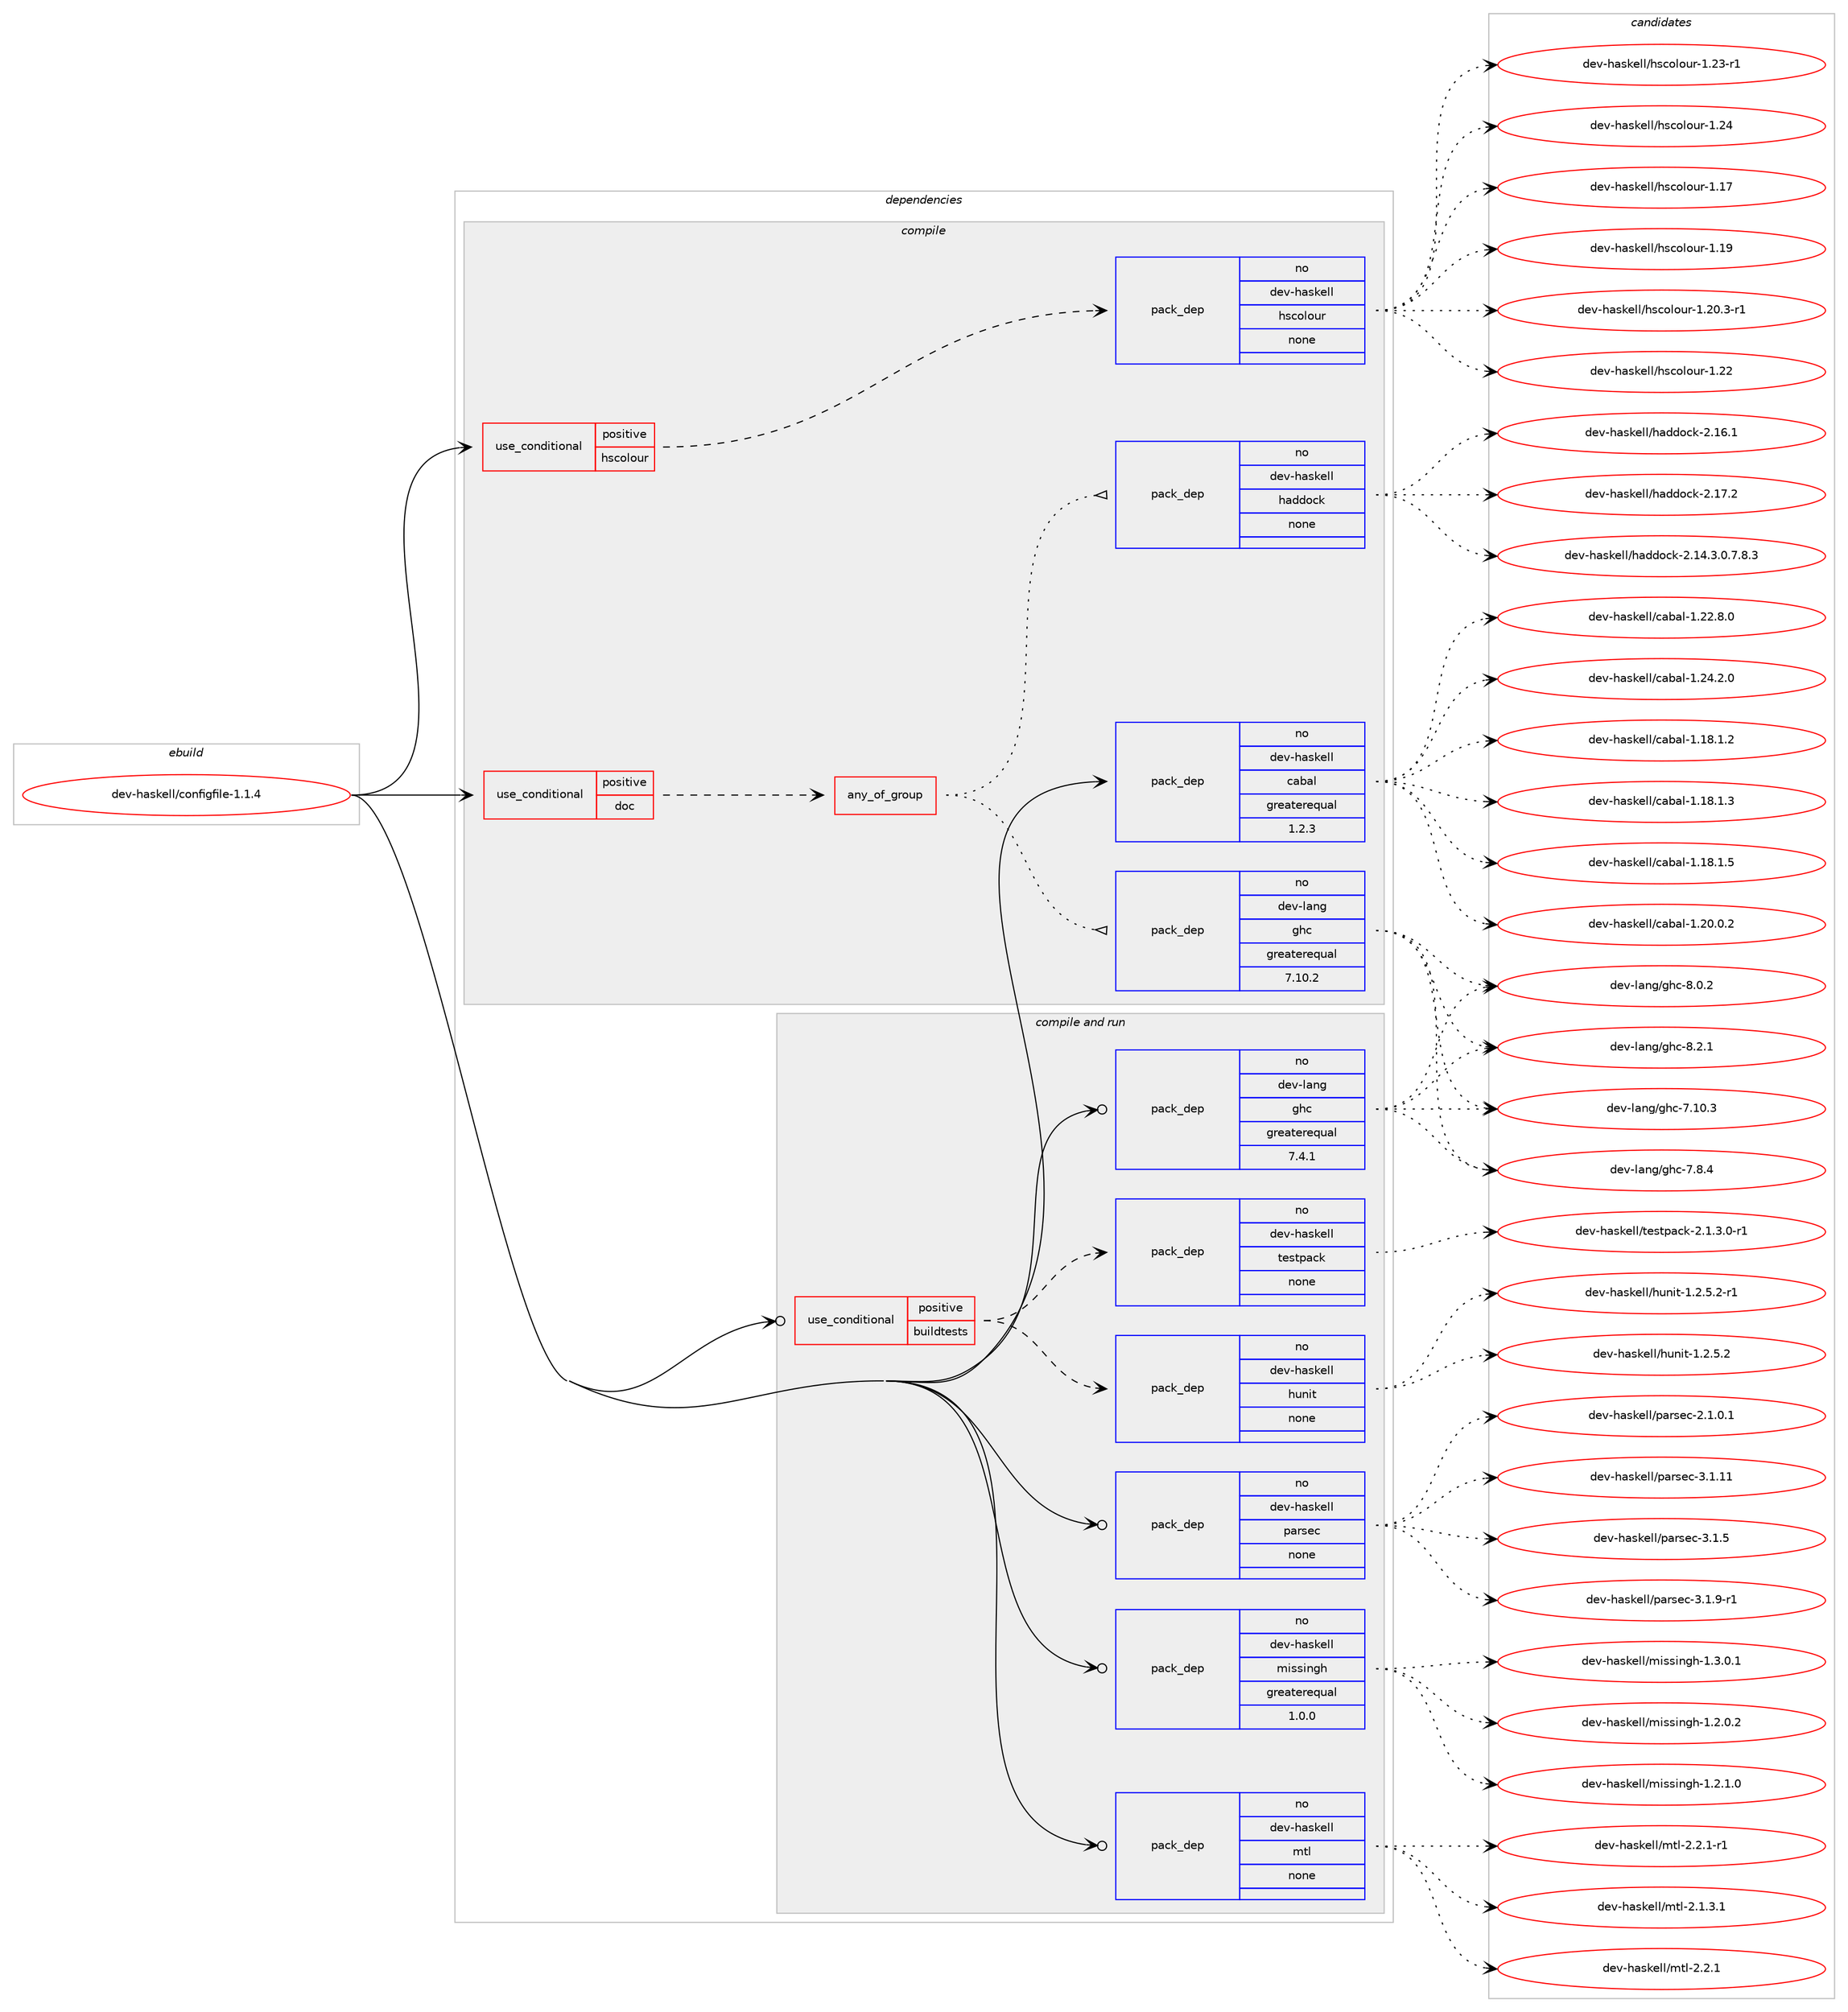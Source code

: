digraph prolog {

# *************
# Graph options
# *************

newrank=true;
concentrate=true;
compound=true;
graph [rankdir=LR,fontname=Helvetica,fontsize=10,ranksep=1.5];#, ranksep=2.5, nodesep=0.2];
edge  [arrowhead=vee];
node  [fontname=Helvetica,fontsize=10];

# **********
# The ebuild
# **********

subgraph cluster_leftcol {
color=gray;
rank=same;
label=<<i>ebuild</i>>;
id [label="dev-haskell/configfile-1.1.4", color=red, width=4, href="../dev-haskell/configfile-1.1.4.svg"];
}

# ****************
# The dependencies
# ****************

subgraph cluster_midcol {
color=gray;
label=<<i>dependencies</i>>;
subgraph cluster_compile {
fillcolor="#eeeeee";
style=filled;
label=<<i>compile</i>>;
subgraph cond18439 {
dependency77798 [label=<<TABLE BORDER="0" CELLBORDER="1" CELLSPACING="0" CELLPADDING="4"><TR><TD ROWSPAN="3" CELLPADDING="10">use_conditional</TD></TR><TR><TD>positive</TD></TR><TR><TD>doc</TD></TR></TABLE>>, shape=none, color=red];
subgraph any1821 {
dependency77799 [label=<<TABLE BORDER="0" CELLBORDER="1" CELLSPACING="0" CELLPADDING="4"><TR><TD CELLPADDING="10">any_of_group</TD></TR></TABLE>>, shape=none, color=red];subgraph pack57508 {
dependency77800 [label=<<TABLE BORDER="0" CELLBORDER="1" CELLSPACING="0" CELLPADDING="4" WIDTH="220"><TR><TD ROWSPAN="6" CELLPADDING="30">pack_dep</TD></TR><TR><TD WIDTH="110">no</TD></TR><TR><TD>dev-haskell</TD></TR><TR><TD>haddock</TD></TR><TR><TD>none</TD></TR><TR><TD></TD></TR></TABLE>>, shape=none, color=blue];
}
dependency77799:e -> dependency77800:w [weight=20,style="dotted",arrowhead="oinv"];
subgraph pack57509 {
dependency77801 [label=<<TABLE BORDER="0" CELLBORDER="1" CELLSPACING="0" CELLPADDING="4" WIDTH="220"><TR><TD ROWSPAN="6" CELLPADDING="30">pack_dep</TD></TR><TR><TD WIDTH="110">no</TD></TR><TR><TD>dev-lang</TD></TR><TR><TD>ghc</TD></TR><TR><TD>greaterequal</TD></TR><TR><TD>7.10.2</TD></TR></TABLE>>, shape=none, color=blue];
}
dependency77799:e -> dependency77801:w [weight=20,style="dotted",arrowhead="oinv"];
}
dependency77798:e -> dependency77799:w [weight=20,style="dashed",arrowhead="vee"];
}
id:e -> dependency77798:w [weight=20,style="solid",arrowhead="vee"];
subgraph cond18440 {
dependency77802 [label=<<TABLE BORDER="0" CELLBORDER="1" CELLSPACING="0" CELLPADDING="4"><TR><TD ROWSPAN="3" CELLPADDING="10">use_conditional</TD></TR><TR><TD>positive</TD></TR><TR><TD>hscolour</TD></TR></TABLE>>, shape=none, color=red];
subgraph pack57510 {
dependency77803 [label=<<TABLE BORDER="0" CELLBORDER="1" CELLSPACING="0" CELLPADDING="4" WIDTH="220"><TR><TD ROWSPAN="6" CELLPADDING="30">pack_dep</TD></TR><TR><TD WIDTH="110">no</TD></TR><TR><TD>dev-haskell</TD></TR><TR><TD>hscolour</TD></TR><TR><TD>none</TD></TR><TR><TD></TD></TR></TABLE>>, shape=none, color=blue];
}
dependency77802:e -> dependency77803:w [weight=20,style="dashed",arrowhead="vee"];
}
id:e -> dependency77802:w [weight=20,style="solid",arrowhead="vee"];
subgraph pack57511 {
dependency77804 [label=<<TABLE BORDER="0" CELLBORDER="1" CELLSPACING="0" CELLPADDING="4" WIDTH="220"><TR><TD ROWSPAN="6" CELLPADDING="30">pack_dep</TD></TR><TR><TD WIDTH="110">no</TD></TR><TR><TD>dev-haskell</TD></TR><TR><TD>cabal</TD></TR><TR><TD>greaterequal</TD></TR><TR><TD>1.2.3</TD></TR></TABLE>>, shape=none, color=blue];
}
id:e -> dependency77804:w [weight=20,style="solid",arrowhead="vee"];
}
subgraph cluster_compileandrun {
fillcolor="#eeeeee";
style=filled;
label=<<i>compile and run</i>>;
subgraph cond18441 {
dependency77805 [label=<<TABLE BORDER="0" CELLBORDER="1" CELLSPACING="0" CELLPADDING="4"><TR><TD ROWSPAN="3" CELLPADDING="10">use_conditional</TD></TR><TR><TD>positive</TD></TR><TR><TD>buildtests</TD></TR></TABLE>>, shape=none, color=red];
subgraph pack57512 {
dependency77806 [label=<<TABLE BORDER="0" CELLBORDER="1" CELLSPACING="0" CELLPADDING="4" WIDTH="220"><TR><TD ROWSPAN="6" CELLPADDING="30">pack_dep</TD></TR><TR><TD WIDTH="110">no</TD></TR><TR><TD>dev-haskell</TD></TR><TR><TD>hunit</TD></TR><TR><TD>none</TD></TR><TR><TD></TD></TR></TABLE>>, shape=none, color=blue];
}
dependency77805:e -> dependency77806:w [weight=20,style="dashed",arrowhead="vee"];
subgraph pack57513 {
dependency77807 [label=<<TABLE BORDER="0" CELLBORDER="1" CELLSPACING="0" CELLPADDING="4" WIDTH="220"><TR><TD ROWSPAN="6" CELLPADDING="30">pack_dep</TD></TR><TR><TD WIDTH="110">no</TD></TR><TR><TD>dev-haskell</TD></TR><TR><TD>testpack</TD></TR><TR><TD>none</TD></TR><TR><TD></TD></TR></TABLE>>, shape=none, color=blue];
}
dependency77805:e -> dependency77807:w [weight=20,style="dashed",arrowhead="vee"];
}
id:e -> dependency77805:w [weight=20,style="solid",arrowhead="odotvee"];
subgraph pack57514 {
dependency77808 [label=<<TABLE BORDER="0" CELLBORDER="1" CELLSPACING="0" CELLPADDING="4" WIDTH="220"><TR><TD ROWSPAN="6" CELLPADDING="30">pack_dep</TD></TR><TR><TD WIDTH="110">no</TD></TR><TR><TD>dev-haskell</TD></TR><TR><TD>missingh</TD></TR><TR><TD>greaterequal</TD></TR><TR><TD>1.0.0</TD></TR></TABLE>>, shape=none, color=blue];
}
id:e -> dependency77808:w [weight=20,style="solid",arrowhead="odotvee"];
subgraph pack57515 {
dependency77809 [label=<<TABLE BORDER="0" CELLBORDER="1" CELLSPACING="0" CELLPADDING="4" WIDTH="220"><TR><TD ROWSPAN="6" CELLPADDING="30">pack_dep</TD></TR><TR><TD WIDTH="110">no</TD></TR><TR><TD>dev-haskell</TD></TR><TR><TD>mtl</TD></TR><TR><TD>none</TD></TR><TR><TD></TD></TR></TABLE>>, shape=none, color=blue];
}
id:e -> dependency77809:w [weight=20,style="solid",arrowhead="odotvee"];
subgraph pack57516 {
dependency77810 [label=<<TABLE BORDER="0" CELLBORDER="1" CELLSPACING="0" CELLPADDING="4" WIDTH="220"><TR><TD ROWSPAN="6" CELLPADDING="30">pack_dep</TD></TR><TR><TD WIDTH="110">no</TD></TR><TR><TD>dev-haskell</TD></TR><TR><TD>parsec</TD></TR><TR><TD>none</TD></TR><TR><TD></TD></TR></TABLE>>, shape=none, color=blue];
}
id:e -> dependency77810:w [weight=20,style="solid",arrowhead="odotvee"];
subgraph pack57517 {
dependency77811 [label=<<TABLE BORDER="0" CELLBORDER="1" CELLSPACING="0" CELLPADDING="4" WIDTH="220"><TR><TD ROWSPAN="6" CELLPADDING="30">pack_dep</TD></TR><TR><TD WIDTH="110">no</TD></TR><TR><TD>dev-lang</TD></TR><TR><TD>ghc</TD></TR><TR><TD>greaterequal</TD></TR><TR><TD>7.4.1</TD></TR></TABLE>>, shape=none, color=blue];
}
id:e -> dependency77811:w [weight=20,style="solid",arrowhead="odotvee"];
}
subgraph cluster_run {
fillcolor="#eeeeee";
style=filled;
label=<<i>run</i>>;
}
}

# **************
# The candidates
# **************

subgraph cluster_choices {
rank=same;
color=gray;
label=<<i>candidates</i>>;

subgraph choice57508 {
color=black;
nodesep=1;
choice1001011184510497115107101108108471049710010011199107455046495246514648465546564651 [label="dev-haskell/haddock-2.14.3.0.7.8.3", color=red, width=4,href="../dev-haskell/haddock-2.14.3.0.7.8.3.svg"];
choice100101118451049711510710110810847104971001001119910745504649544649 [label="dev-haskell/haddock-2.16.1", color=red, width=4,href="../dev-haskell/haddock-2.16.1.svg"];
choice100101118451049711510710110810847104971001001119910745504649554650 [label="dev-haskell/haddock-2.17.2", color=red, width=4,href="../dev-haskell/haddock-2.17.2.svg"];
dependency77800:e -> choice1001011184510497115107101108108471049710010011199107455046495246514648465546564651:w [style=dotted,weight="100"];
dependency77800:e -> choice100101118451049711510710110810847104971001001119910745504649544649:w [style=dotted,weight="100"];
dependency77800:e -> choice100101118451049711510710110810847104971001001119910745504649554650:w [style=dotted,weight="100"];
}
subgraph choice57509 {
color=black;
nodesep=1;
choice1001011184510897110103471031049945554649484651 [label="dev-lang/ghc-7.10.3", color=red, width=4,href="../dev-lang/ghc-7.10.3.svg"];
choice10010111845108971101034710310499455546564652 [label="dev-lang/ghc-7.8.4", color=red, width=4,href="../dev-lang/ghc-7.8.4.svg"];
choice10010111845108971101034710310499455646484650 [label="dev-lang/ghc-8.0.2", color=red, width=4,href="../dev-lang/ghc-8.0.2.svg"];
choice10010111845108971101034710310499455646504649 [label="dev-lang/ghc-8.2.1", color=red, width=4,href="../dev-lang/ghc-8.2.1.svg"];
dependency77801:e -> choice1001011184510897110103471031049945554649484651:w [style=dotted,weight="100"];
dependency77801:e -> choice10010111845108971101034710310499455546564652:w [style=dotted,weight="100"];
dependency77801:e -> choice10010111845108971101034710310499455646484650:w [style=dotted,weight="100"];
dependency77801:e -> choice10010111845108971101034710310499455646504649:w [style=dotted,weight="100"];
}
subgraph choice57510 {
color=black;
nodesep=1;
choice100101118451049711510710110810847104115991111081111171144549464955 [label="dev-haskell/hscolour-1.17", color=red, width=4,href="../dev-haskell/hscolour-1.17.svg"];
choice100101118451049711510710110810847104115991111081111171144549464957 [label="dev-haskell/hscolour-1.19", color=red, width=4,href="../dev-haskell/hscolour-1.19.svg"];
choice10010111845104971151071011081084710411599111108111117114454946504846514511449 [label="dev-haskell/hscolour-1.20.3-r1", color=red, width=4,href="../dev-haskell/hscolour-1.20.3-r1.svg"];
choice100101118451049711510710110810847104115991111081111171144549465050 [label="dev-haskell/hscolour-1.22", color=red, width=4,href="../dev-haskell/hscolour-1.22.svg"];
choice1001011184510497115107101108108471041159911110811111711445494650514511449 [label="dev-haskell/hscolour-1.23-r1", color=red, width=4,href="../dev-haskell/hscolour-1.23-r1.svg"];
choice100101118451049711510710110810847104115991111081111171144549465052 [label="dev-haskell/hscolour-1.24", color=red, width=4,href="../dev-haskell/hscolour-1.24.svg"];
dependency77803:e -> choice100101118451049711510710110810847104115991111081111171144549464955:w [style=dotted,weight="100"];
dependency77803:e -> choice100101118451049711510710110810847104115991111081111171144549464957:w [style=dotted,weight="100"];
dependency77803:e -> choice10010111845104971151071011081084710411599111108111117114454946504846514511449:w [style=dotted,weight="100"];
dependency77803:e -> choice100101118451049711510710110810847104115991111081111171144549465050:w [style=dotted,weight="100"];
dependency77803:e -> choice1001011184510497115107101108108471041159911110811111711445494650514511449:w [style=dotted,weight="100"];
dependency77803:e -> choice100101118451049711510710110810847104115991111081111171144549465052:w [style=dotted,weight="100"];
}
subgraph choice57511 {
color=black;
nodesep=1;
choice10010111845104971151071011081084799979897108454946495646494650 [label="dev-haskell/cabal-1.18.1.2", color=red, width=4,href="../dev-haskell/cabal-1.18.1.2.svg"];
choice10010111845104971151071011081084799979897108454946495646494651 [label="dev-haskell/cabal-1.18.1.3", color=red, width=4,href="../dev-haskell/cabal-1.18.1.3.svg"];
choice10010111845104971151071011081084799979897108454946495646494653 [label="dev-haskell/cabal-1.18.1.5", color=red, width=4,href="../dev-haskell/cabal-1.18.1.5.svg"];
choice10010111845104971151071011081084799979897108454946504846484650 [label="dev-haskell/cabal-1.20.0.2", color=red, width=4,href="../dev-haskell/cabal-1.20.0.2.svg"];
choice10010111845104971151071011081084799979897108454946505046564648 [label="dev-haskell/cabal-1.22.8.0", color=red, width=4,href="../dev-haskell/cabal-1.22.8.0.svg"];
choice10010111845104971151071011081084799979897108454946505246504648 [label="dev-haskell/cabal-1.24.2.0", color=red, width=4,href="../dev-haskell/cabal-1.24.2.0.svg"];
dependency77804:e -> choice10010111845104971151071011081084799979897108454946495646494650:w [style=dotted,weight="100"];
dependency77804:e -> choice10010111845104971151071011081084799979897108454946495646494651:w [style=dotted,weight="100"];
dependency77804:e -> choice10010111845104971151071011081084799979897108454946495646494653:w [style=dotted,weight="100"];
dependency77804:e -> choice10010111845104971151071011081084799979897108454946504846484650:w [style=dotted,weight="100"];
dependency77804:e -> choice10010111845104971151071011081084799979897108454946505046564648:w [style=dotted,weight="100"];
dependency77804:e -> choice10010111845104971151071011081084799979897108454946505246504648:w [style=dotted,weight="100"];
}
subgraph choice57512 {
color=black;
nodesep=1;
choice1001011184510497115107101108108471041171101051164549465046534650 [label="dev-haskell/hunit-1.2.5.2", color=red, width=4,href="../dev-haskell/hunit-1.2.5.2.svg"];
choice10010111845104971151071011081084710411711010511645494650465346504511449 [label="dev-haskell/hunit-1.2.5.2-r1", color=red, width=4,href="../dev-haskell/hunit-1.2.5.2-r1.svg"];
dependency77806:e -> choice1001011184510497115107101108108471041171101051164549465046534650:w [style=dotted,weight="100"];
dependency77806:e -> choice10010111845104971151071011081084710411711010511645494650465346504511449:w [style=dotted,weight="100"];
}
subgraph choice57513 {
color=black;
nodesep=1;
choice100101118451049711510710110810847116101115116112979910745504649465146484511449 [label="dev-haskell/testpack-2.1.3.0-r1", color=red, width=4,href="../dev-haskell/testpack-2.1.3.0-r1.svg"];
dependency77807:e -> choice100101118451049711510710110810847116101115116112979910745504649465146484511449:w [style=dotted,weight="100"];
}
subgraph choice57514 {
color=black;
nodesep=1;
choice1001011184510497115107101108108471091051151151051101031044549465046484650 [label="dev-haskell/missingh-1.2.0.2", color=red, width=4,href="../dev-haskell/missingh-1.2.0.2.svg"];
choice1001011184510497115107101108108471091051151151051101031044549465046494648 [label="dev-haskell/missingh-1.2.1.0", color=red, width=4,href="../dev-haskell/missingh-1.2.1.0.svg"];
choice1001011184510497115107101108108471091051151151051101031044549465146484649 [label="dev-haskell/missingh-1.3.0.1", color=red, width=4,href="../dev-haskell/missingh-1.3.0.1.svg"];
dependency77808:e -> choice1001011184510497115107101108108471091051151151051101031044549465046484650:w [style=dotted,weight="100"];
dependency77808:e -> choice1001011184510497115107101108108471091051151151051101031044549465046494648:w [style=dotted,weight="100"];
dependency77808:e -> choice1001011184510497115107101108108471091051151151051101031044549465146484649:w [style=dotted,weight="100"];
}
subgraph choice57515 {
color=black;
nodesep=1;
choice1001011184510497115107101108108471091161084550464946514649 [label="dev-haskell/mtl-2.1.3.1", color=red, width=4,href="../dev-haskell/mtl-2.1.3.1.svg"];
choice100101118451049711510710110810847109116108455046504649 [label="dev-haskell/mtl-2.2.1", color=red, width=4,href="../dev-haskell/mtl-2.2.1.svg"];
choice1001011184510497115107101108108471091161084550465046494511449 [label="dev-haskell/mtl-2.2.1-r1", color=red, width=4,href="../dev-haskell/mtl-2.2.1-r1.svg"];
dependency77809:e -> choice1001011184510497115107101108108471091161084550464946514649:w [style=dotted,weight="100"];
dependency77809:e -> choice100101118451049711510710110810847109116108455046504649:w [style=dotted,weight="100"];
dependency77809:e -> choice1001011184510497115107101108108471091161084550465046494511449:w [style=dotted,weight="100"];
}
subgraph choice57516 {
color=black;
nodesep=1;
choice10010111845104971151071011081084711297114115101994550464946484649 [label="dev-haskell/parsec-2.1.0.1", color=red, width=4,href="../dev-haskell/parsec-2.1.0.1.svg"];
choice100101118451049711510710110810847112971141151019945514649464949 [label="dev-haskell/parsec-3.1.11", color=red, width=4,href="../dev-haskell/parsec-3.1.11.svg"];
choice1001011184510497115107101108108471129711411510199455146494653 [label="dev-haskell/parsec-3.1.5", color=red, width=4,href="../dev-haskell/parsec-3.1.5.svg"];
choice10010111845104971151071011081084711297114115101994551464946574511449 [label="dev-haskell/parsec-3.1.9-r1", color=red, width=4,href="../dev-haskell/parsec-3.1.9-r1.svg"];
dependency77810:e -> choice10010111845104971151071011081084711297114115101994550464946484649:w [style=dotted,weight="100"];
dependency77810:e -> choice100101118451049711510710110810847112971141151019945514649464949:w [style=dotted,weight="100"];
dependency77810:e -> choice1001011184510497115107101108108471129711411510199455146494653:w [style=dotted,weight="100"];
dependency77810:e -> choice10010111845104971151071011081084711297114115101994551464946574511449:w [style=dotted,weight="100"];
}
subgraph choice57517 {
color=black;
nodesep=1;
choice1001011184510897110103471031049945554649484651 [label="dev-lang/ghc-7.10.3", color=red, width=4,href="../dev-lang/ghc-7.10.3.svg"];
choice10010111845108971101034710310499455546564652 [label="dev-lang/ghc-7.8.4", color=red, width=4,href="../dev-lang/ghc-7.8.4.svg"];
choice10010111845108971101034710310499455646484650 [label="dev-lang/ghc-8.0.2", color=red, width=4,href="../dev-lang/ghc-8.0.2.svg"];
choice10010111845108971101034710310499455646504649 [label="dev-lang/ghc-8.2.1", color=red, width=4,href="../dev-lang/ghc-8.2.1.svg"];
dependency77811:e -> choice1001011184510897110103471031049945554649484651:w [style=dotted,weight="100"];
dependency77811:e -> choice10010111845108971101034710310499455546564652:w [style=dotted,weight="100"];
dependency77811:e -> choice10010111845108971101034710310499455646484650:w [style=dotted,weight="100"];
dependency77811:e -> choice10010111845108971101034710310499455646504649:w [style=dotted,weight="100"];
}
}

}
